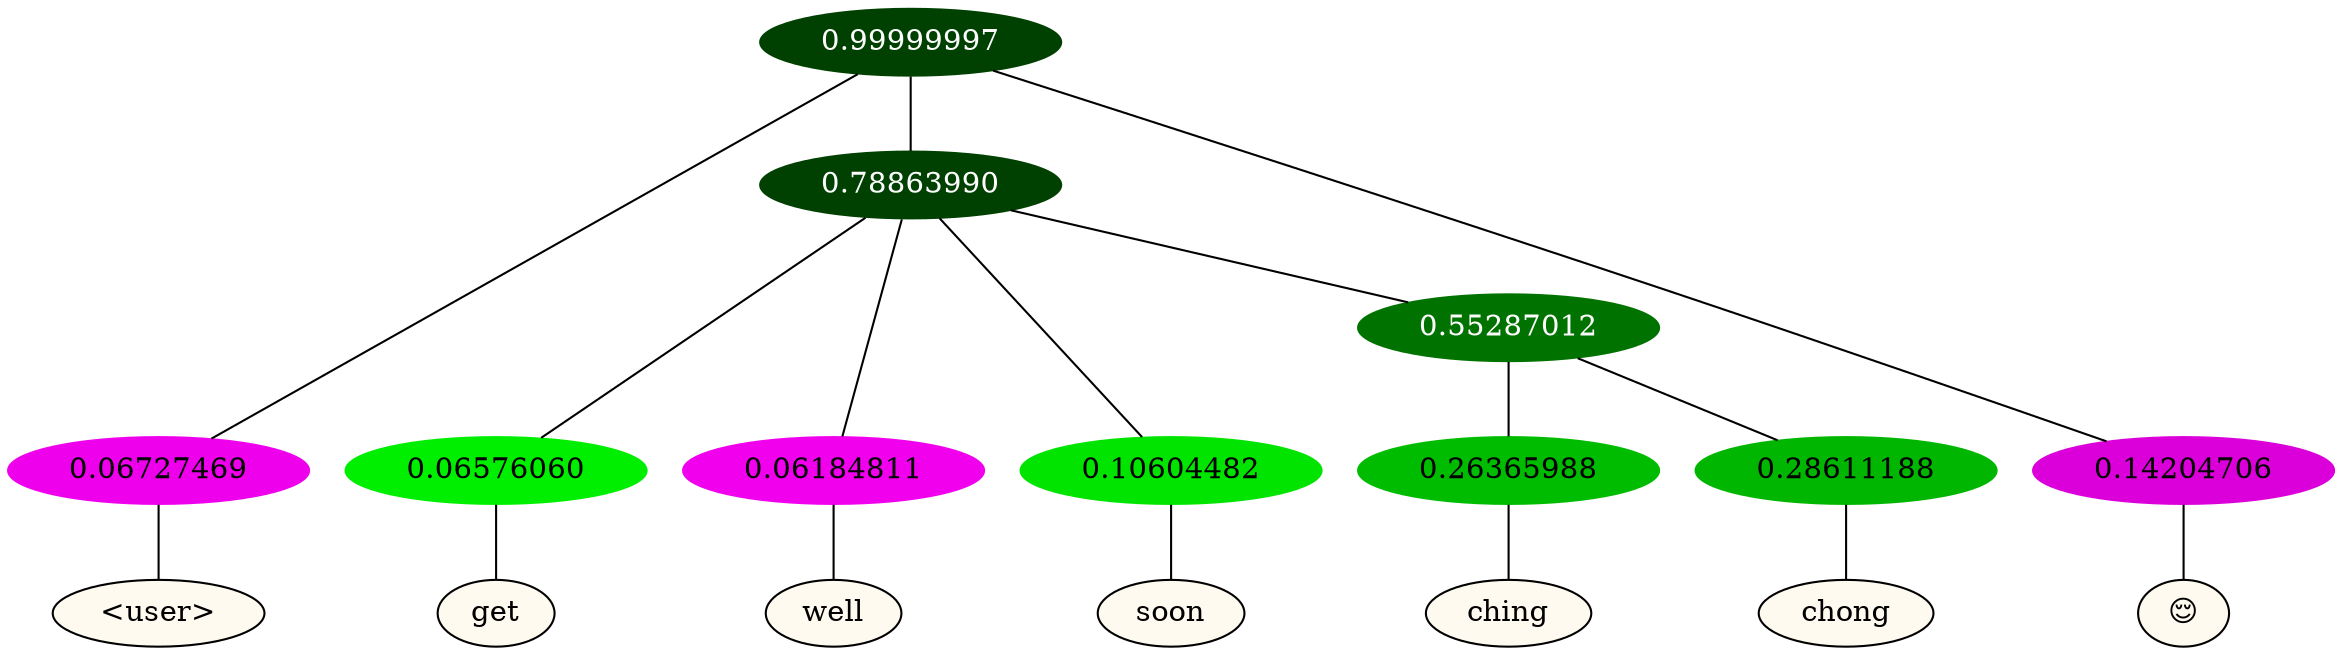 graph {
	node [format=png height=0.15 nodesep=0.001 ordering=out overlap=prism overlap_scaling=0.01 ranksep=0.001 ratio=0.2 style=filled width=0.15]
	{
		rank=same
		a_w_1 [label="\<user\>" color=black fillcolor=floralwhite style="filled,solid"]
		a_w_4 [label=get color=black fillcolor=floralwhite style="filled,solid"]
		a_w_5 [label=well color=black fillcolor=floralwhite style="filled,solid"]
		a_w_6 [label=soon color=black fillcolor=floralwhite style="filled,solid"]
		a_w_8 [label=ching color=black fillcolor=floralwhite style="filled,solid"]
		a_w_9 [label=chong color=black fillcolor=floralwhite style="filled,solid"]
		a_w_3 [label="😌" color=black fillcolor=floralwhite style="filled,solid"]
	}
	a_n_1 -- a_w_1
	a_n_4 -- a_w_4
	a_n_5 -- a_w_5
	a_n_6 -- a_w_6
	a_n_8 -- a_w_8
	a_n_9 -- a_w_9
	a_n_3 -- a_w_3
	{
		rank=same
		a_n_1 [label=0.06727469 color="0.835 1.000 0.933" fontcolor=black]
		a_n_4 [label=0.06576060 color="0.334 1.000 0.934" fontcolor=black]
		a_n_5 [label=0.06184811 color="0.835 1.000 0.938" fontcolor=black]
		a_n_6 [label=0.10604482 color="0.334 1.000 0.894" fontcolor=black]
		a_n_8 [label=0.26365988 color="0.334 1.000 0.736" fontcolor=black]
		a_n_9 [label=0.28611188 color="0.334 1.000 0.714" fontcolor=black]
		a_n_3 [label=0.14204706 color="0.835 1.000 0.858" fontcolor=black]
	}
	a_n_0 [label=0.99999997 color="0.334 1.000 0.250" fontcolor=grey99]
	a_n_0 -- a_n_1
	a_n_2 [label=0.78863990 color="0.334 1.000 0.250" fontcolor=grey99]
	a_n_0 -- a_n_2
	a_n_0 -- a_n_3
	a_n_2 -- a_n_4
	a_n_2 -- a_n_5
	a_n_2 -- a_n_6
	a_n_7 [label=0.55287012 color="0.334 1.000 0.447" fontcolor=grey99]
	a_n_2 -- a_n_7
	a_n_7 -- a_n_8
	a_n_7 -- a_n_9
}
